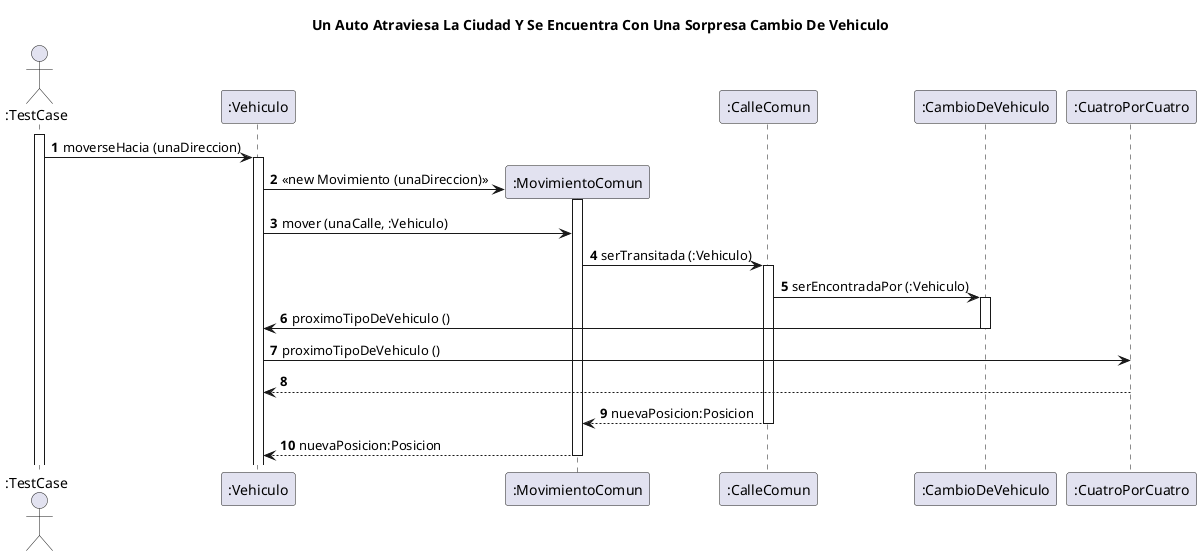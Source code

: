 @startuml
'https://plantuml.com/sequence-diagram
title Un Auto Atraviesa La Ciudad Y Se Encuentra Con Una Sorpresa Cambio De Vehiculo
autonumber
actor ":TestCase"
Activate ":TestCase"
   ":TestCase" -> ":Vehiculo": moverseHacia (unaDireccion)
    Activate ":Vehiculo"
    create ":MovimientoComun"
    ":Vehiculo" -> ":MovimientoComun": <<new Movimiento (unaDireccion) >>
    Activate ":MovimientoComun"
    ":Vehiculo" -> ":MovimientoComun": mover (unaCalle, :Vehiculo)
    ":MovimientoComun" -> ":CalleComun": serTransitada (:Vehiculo)
     Activate ":CalleComun"
    ":CalleComun" -> ":CambioDeVehiculo": serEncontradaPor (:Vehiculo)
    Activate ":CambioDeVehiculo"
    ":CambioDeVehiculo" -> ":Vehiculo": proximoTipoDeVehiculo ()
     Deactivate ":CambioDeVehiculo"
     ":Vehiculo" -> ":CuatroPorCuatro": proximoTipoDeVehiculo ()
     ":Vehiculo" <-- ":CuatroPorCuatro":

    ":MovimientoComun" <-- ":CalleComun": nuevaPosicion:Posicion
    Deactivate ":CalleComun"
    ":Vehiculo" <-- ":MovimientoComun": nuevaPosicion:Posicion
    Deactivate ":MovimientoComun"

@enduml